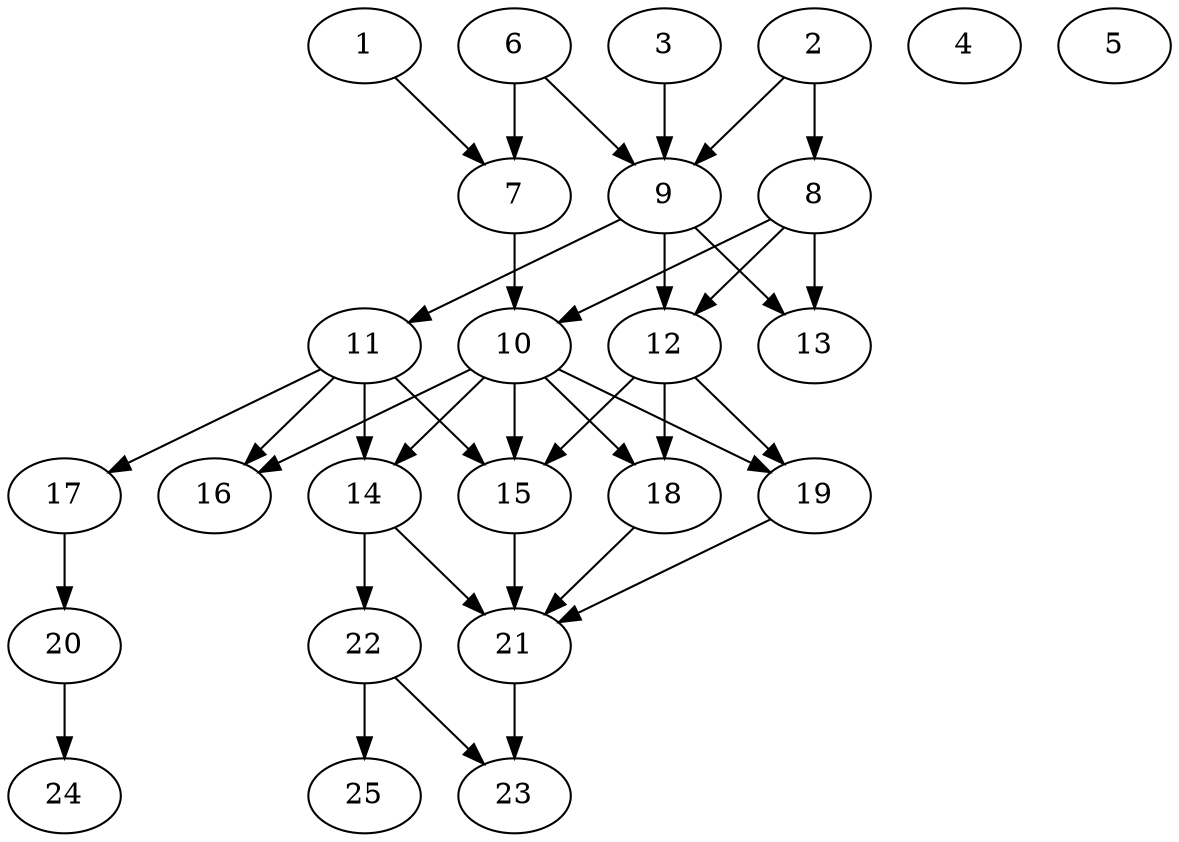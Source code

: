 // DAG (tier=2-normal, mode=data, n=25, ccr=0.430, fat=0.542, density=0.595, regular=0.411, jump=0.191, mindata=2097152, maxdata=16777216)
// DAG automatically generated by daggen at Sun Aug 24 16:33:34 2025
// /home/ermia/Project/Environments/daggen/bin/daggen --dot --ccr 0.430 --fat 0.542 --regular 0.411 --density 0.595 --jump 0.191 --mindata 2097152 --maxdata 16777216 -n 25 
digraph G {
  1 [size="4657839055036800000", alpha="0.15", expect_size="2328919527518400000"]
  1 -> 7 [size ="1758114068037632"]
  2 [size="1581186669120524910592", alpha="0.17", expect_size="790593334560262455296"]
  2 -> 8 [size ="1085788947218432"]
  2 -> 9 [size ="1085788947218432"]
  3 [size="378331053350761536", alpha="0.04", expect_size="189165526675380768"]
  3 -> 9 [size ="535663631925248"]
  4 [size="77807763893243696", alpha="0.16", expect_size="38903881946621848"]
  5 [size="284520547648492535808", alpha="0.18", expect_size="142260273824246267904"]
  6 [size="4233191322412214", alpha="0.19", expect_size="2116595661206107"]
  6 -> 7 [size ="427767678107648"]
  6 -> 9 [size ="427767678107648"]
  7 [size="80027037626179888", alpha="0.05", expect_size="40013518813089944"]
  7 -> 10 [size ="1948573654581248"]
  8 [size="302840606251221516288", alpha="0.04", expect_size="151420303125610758144"]
  8 -> 10 [size ="360771917709312"]
  8 -> 12 [size ="360771917709312"]
  8 -> 13 [size ="360771917709312"]
  9 [size="7598275572744607", alpha="0.16", expect_size="3799137786372303"]
  9 -> 11 [size ="137254613811200"]
  9 -> 12 [size ="137254613811200"]
  9 -> 13 [size ="137254613811200"]
  10 [size="440645357865015168", alpha="0.12", expect_size="220322678932507584"]
  10 -> 14 [size ="166488912691200"]
  10 -> 15 [size ="166488912691200"]
  10 -> 16 [size ="166488912691200"]
  10 -> 18 [size ="166488912691200"]
  10 -> 19 [size ="166488912691200"]
  11 [size="25303637005395034112", alpha="0.16", expect_size="12651818502697517056"]
  11 -> 14 [size ="68951748902912"]
  11 -> 15 [size ="68951748902912"]
  11 -> 16 [size ="68951748902912"]
  11 -> 17 [size ="68951748902912"]
  12 [size="479580929484512034816", alpha="0.14", expect_size="239790464742256017408"]
  12 -> 15 [size ="490152539455488"]
  12 -> 18 [size ="490152539455488"]
  12 -> 19 [size ="490152539455488"]
  13 [size="998468686708950272", alpha="0.01", expect_size="499234343354475136"]
  14 [size="311971520746893952", alpha="0.03", expect_size="155985760373446976"]
  14 -> 21 [size ="208626098634752"]
  14 -> 22 [size ="208626098634752"]
  15 [size="32200690174600864", alpha="0.07", expect_size="16100345087300432"]
  15 -> 21 [size ="62016651788288"]
  16 [size="795250272212977152", alpha="0.10", expect_size="397625136106488576"]
  17 [size="17695993342196140", alpha="0.12", expect_size="8847996671098070"]
  17 -> 20 [size ="523798138847232"]
  18 [size="1298650738690629632", alpha="0.09", expect_size="649325369345314816"]
  18 -> 21 [size ="481852053782528"]
  19 [size="1216359085565290496", alpha="0.15", expect_size="608179542782645248"]
  19 -> 21 [size ="442265205997568"]
  20 [size="3206175906594816000000", alpha="0.11", expect_size="1603087953297408000000"]
  20 -> 24 [size ="1739461754880000"]
  21 [size="22752701662349000", alpha="0.03", expect_size="11376350831174500"]
  21 -> 23 [size ="2111397743820800"]
  22 [size="29309311201857188", alpha="0.11", expect_size="14654655600928594"]
  22 -> 23 [size ="725530705920000"]
  22 -> 25 [size ="725530705920000"]
  23 [size="1589958642850865348608", alpha="0.00", expect_size="794979321425432674304"]
  24 [size="185052678655574016000", alpha="0.13", expect_size="92526339327787008000"]
  25 [size="3772263787182992392192", alpha="0.06", expect_size="1886131893591496196096"]
}